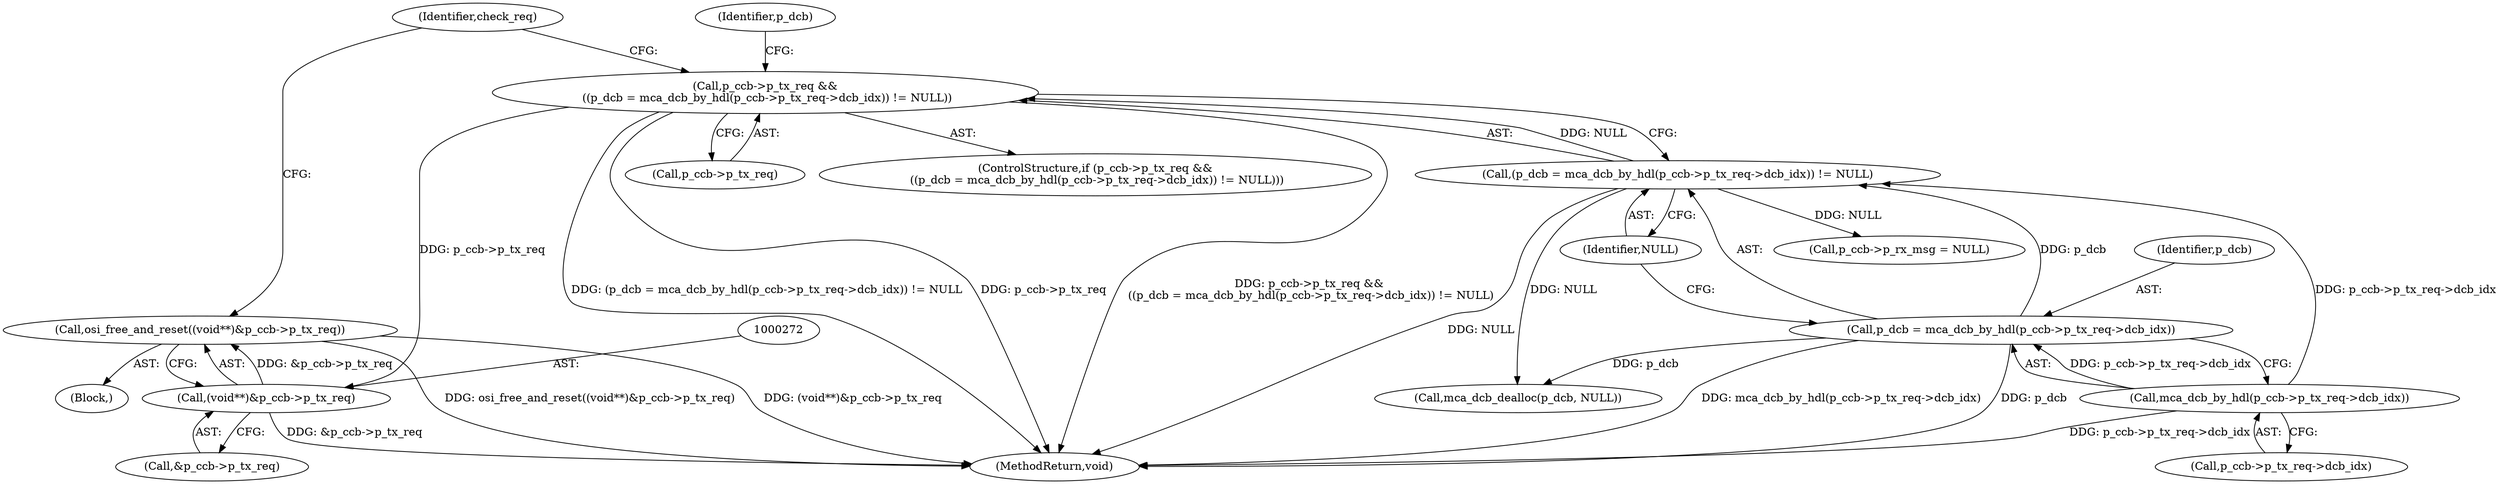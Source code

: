 digraph "0_Android_5216e6120160b28d76e9ee4dff9995e772647511@API" {
"1000270" [label="(Call,osi_free_and_reset((void**)&p_ccb->p_tx_req))"];
"1000271" [label="(Call,(void**)&p_ccb->p_tx_req)"];
"1000252" [label="(Call,p_ccb->p_tx_req &&\n ((p_dcb = mca_dcb_by_hdl(p_ccb->p_tx_req->dcb_idx)) != NULL))"];
"1000256" [label="(Call,(p_dcb = mca_dcb_by_hdl(p_ccb->p_tx_req->dcb_idx)) != NULL)"];
"1000257" [label="(Call,p_dcb = mca_dcb_by_hdl(p_ccb->p_tx_req->dcb_idx))"];
"1000259" [label="(Call,mca_dcb_by_hdl(p_ccb->p_tx_req->dcb_idx))"];
"1000411" [label="(Identifier,check_req)"];
"1000268" [label="(Identifier,p_dcb)"];
"1000259" [label="(Call,mca_dcb_by_hdl(p_ccb->p_tx_req->dcb_idx))"];
"1000270" [label="(Call,osi_free_and_reset((void**)&p_ccb->p_tx_req))"];
"1000253" [label="(Call,p_ccb->p_tx_req)"];
"1000260" [label="(Call,p_ccb->p_tx_req->dcb_idx)"];
"1000267" [label="(Call,mca_dcb_dealloc(p_dcb, NULL))"];
"1000266" [label="(Block,)"];
"1000257" [label="(Call,p_dcb = mca_dcb_by_hdl(p_ccb->p_tx_req->dcb_idx))"];
"1000252" [label="(Call,p_ccb->p_tx_req &&\n ((p_dcb = mca_dcb_by_hdl(p_ccb->p_tx_req->dcb_idx)) != NULL))"];
"1000271" [label="(Call,(void**)&p_ccb->p_tx_req)"];
"1000258" [label="(Identifier,p_dcb)"];
"1000251" [label="(ControlStructure,if (p_ccb->p_tx_req &&\n ((p_dcb = mca_dcb_by_hdl(p_ccb->p_tx_req->dcb_idx)) != NULL)))"];
"1000760" [label="(MethodReturn,void)"];
"1000265" [label="(Identifier,NULL)"];
"1000743" [label="(Call,p_ccb->p_rx_msg = NULL)"];
"1000256" [label="(Call,(p_dcb = mca_dcb_by_hdl(p_ccb->p_tx_req->dcb_idx)) != NULL)"];
"1000273" [label="(Call,&p_ccb->p_tx_req)"];
"1000270" -> "1000266"  [label="AST: "];
"1000270" -> "1000271"  [label="CFG: "];
"1000271" -> "1000270"  [label="AST: "];
"1000411" -> "1000270"  [label="CFG: "];
"1000270" -> "1000760"  [label="DDG: osi_free_and_reset((void**)&p_ccb->p_tx_req)"];
"1000270" -> "1000760"  [label="DDG: (void**)&p_ccb->p_tx_req"];
"1000271" -> "1000270"  [label="DDG: &p_ccb->p_tx_req"];
"1000271" -> "1000273"  [label="CFG: "];
"1000272" -> "1000271"  [label="AST: "];
"1000273" -> "1000271"  [label="AST: "];
"1000271" -> "1000760"  [label="DDG: &p_ccb->p_tx_req"];
"1000252" -> "1000271"  [label="DDG: p_ccb->p_tx_req"];
"1000252" -> "1000251"  [label="AST: "];
"1000252" -> "1000253"  [label="CFG: "];
"1000252" -> "1000256"  [label="CFG: "];
"1000253" -> "1000252"  [label="AST: "];
"1000256" -> "1000252"  [label="AST: "];
"1000268" -> "1000252"  [label="CFG: "];
"1000411" -> "1000252"  [label="CFG: "];
"1000252" -> "1000760"  [label="DDG: p_ccb->p_tx_req"];
"1000252" -> "1000760"  [label="DDG: p_ccb->p_tx_req &&\n ((p_dcb = mca_dcb_by_hdl(p_ccb->p_tx_req->dcb_idx)) != NULL)"];
"1000252" -> "1000760"  [label="DDG: (p_dcb = mca_dcb_by_hdl(p_ccb->p_tx_req->dcb_idx)) != NULL"];
"1000256" -> "1000252"  [label="DDG: NULL"];
"1000256" -> "1000265"  [label="CFG: "];
"1000257" -> "1000256"  [label="AST: "];
"1000265" -> "1000256"  [label="AST: "];
"1000256" -> "1000760"  [label="DDG: NULL"];
"1000257" -> "1000256"  [label="DDG: p_dcb"];
"1000259" -> "1000256"  [label="DDG: p_ccb->p_tx_req->dcb_idx"];
"1000256" -> "1000267"  [label="DDG: NULL"];
"1000256" -> "1000743"  [label="DDG: NULL"];
"1000257" -> "1000259"  [label="CFG: "];
"1000258" -> "1000257"  [label="AST: "];
"1000259" -> "1000257"  [label="AST: "];
"1000265" -> "1000257"  [label="CFG: "];
"1000257" -> "1000760"  [label="DDG: mca_dcb_by_hdl(p_ccb->p_tx_req->dcb_idx)"];
"1000257" -> "1000760"  [label="DDG: p_dcb"];
"1000259" -> "1000257"  [label="DDG: p_ccb->p_tx_req->dcb_idx"];
"1000257" -> "1000267"  [label="DDG: p_dcb"];
"1000259" -> "1000260"  [label="CFG: "];
"1000260" -> "1000259"  [label="AST: "];
"1000259" -> "1000760"  [label="DDG: p_ccb->p_tx_req->dcb_idx"];
}
